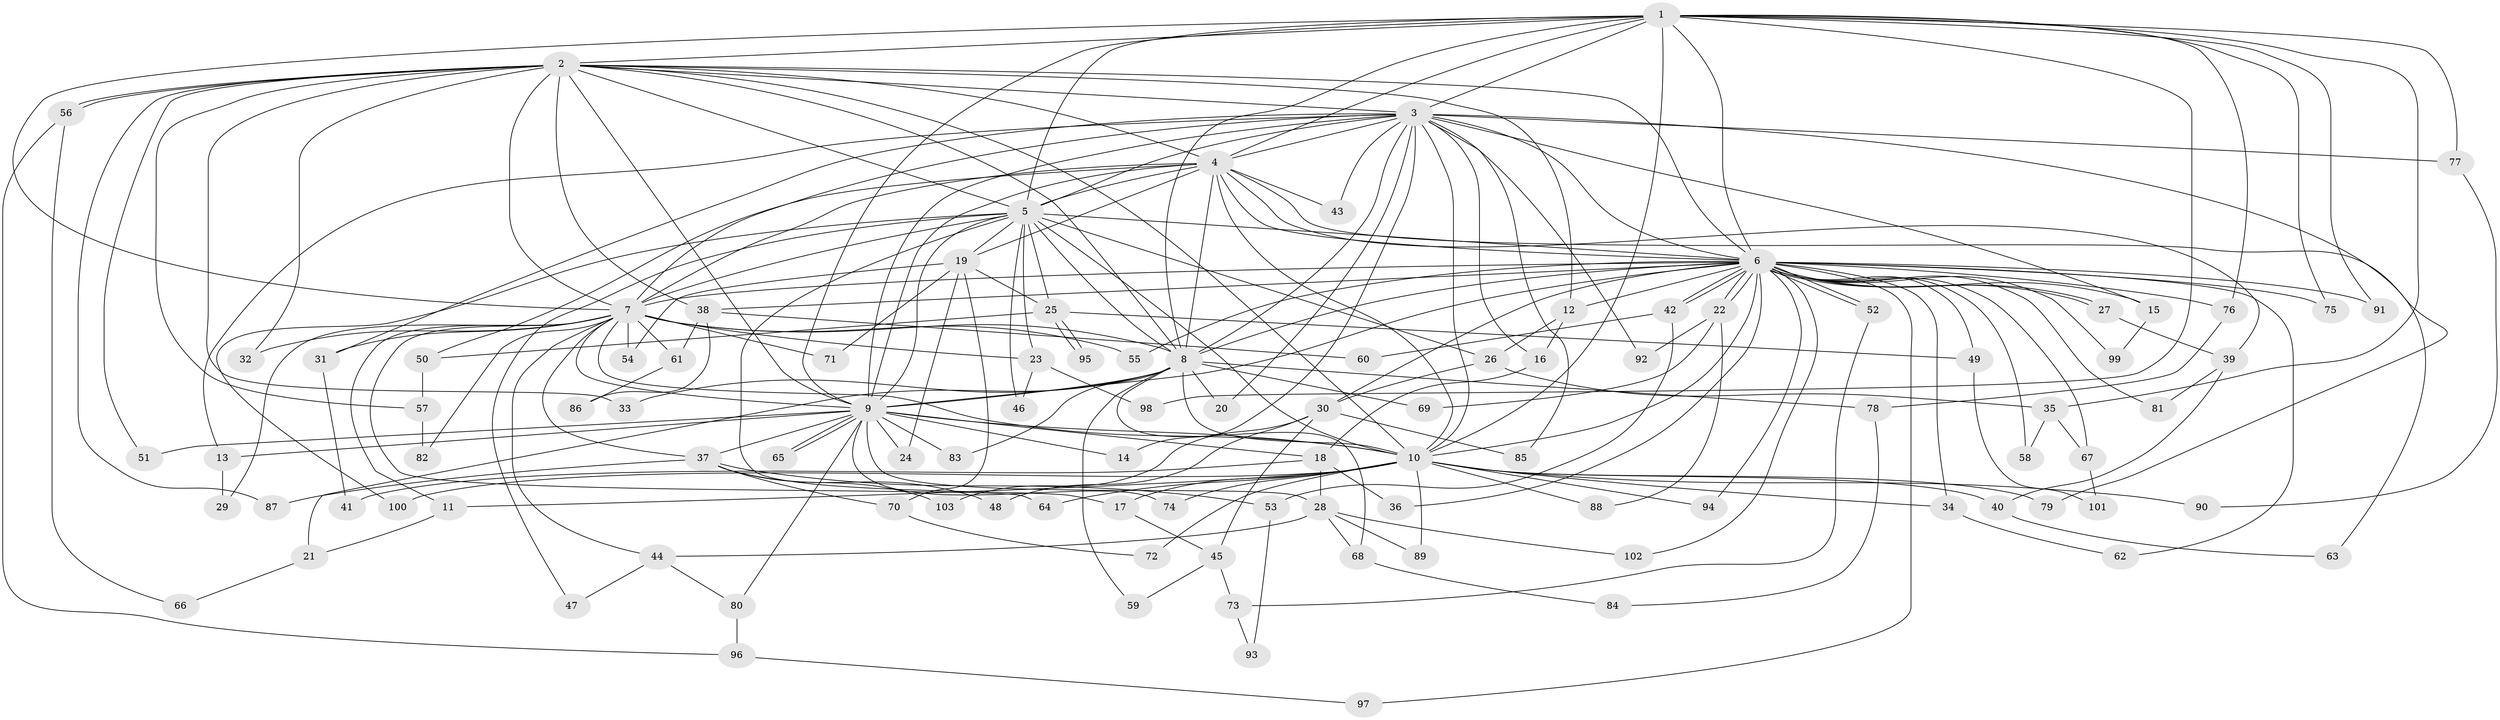 // coarse degree distribution, {13: 0.013157894736842105, 15: 0.013157894736842105, 16: 0.013157894736842105, 12: 0.013157894736842105, 20: 0.013157894736842105, 33: 0.013157894736842105, 19: 0.013157894736842105, 31: 0.013157894736842105, 3: 0.23684210526315788, 5: 0.06578947368421052, 2: 0.42105263157894735, 8: 0.013157894736842105, 4: 0.07894736842105263, 6: 0.02631578947368421, 7: 0.013157894736842105, 1: 0.039473684210526314}
// Generated by graph-tools (version 1.1) at 2025/51/02/27/25 19:51:46]
// undirected, 103 vertices, 231 edges
graph export_dot {
graph [start="1"]
  node [color=gray90,style=filled];
  1;
  2;
  3;
  4;
  5;
  6;
  7;
  8;
  9;
  10;
  11;
  12;
  13;
  14;
  15;
  16;
  17;
  18;
  19;
  20;
  21;
  22;
  23;
  24;
  25;
  26;
  27;
  28;
  29;
  30;
  31;
  32;
  33;
  34;
  35;
  36;
  37;
  38;
  39;
  40;
  41;
  42;
  43;
  44;
  45;
  46;
  47;
  48;
  49;
  50;
  51;
  52;
  53;
  54;
  55;
  56;
  57;
  58;
  59;
  60;
  61;
  62;
  63;
  64;
  65;
  66;
  67;
  68;
  69;
  70;
  71;
  72;
  73;
  74;
  75;
  76;
  77;
  78;
  79;
  80;
  81;
  82;
  83;
  84;
  85;
  86;
  87;
  88;
  89;
  90;
  91;
  92;
  93;
  94;
  95;
  96;
  97;
  98;
  99;
  100;
  101;
  102;
  103;
  1 -- 2;
  1 -- 3;
  1 -- 4;
  1 -- 5;
  1 -- 6;
  1 -- 7;
  1 -- 8;
  1 -- 9;
  1 -- 10;
  1 -- 35;
  1 -- 75;
  1 -- 76;
  1 -- 77;
  1 -- 91;
  1 -- 98;
  2 -- 3;
  2 -- 4;
  2 -- 5;
  2 -- 6;
  2 -- 7;
  2 -- 8;
  2 -- 9;
  2 -- 10;
  2 -- 12;
  2 -- 32;
  2 -- 33;
  2 -- 38;
  2 -- 51;
  2 -- 56;
  2 -- 56;
  2 -- 57;
  2 -- 87;
  3 -- 4;
  3 -- 5;
  3 -- 6;
  3 -- 7;
  3 -- 8;
  3 -- 9;
  3 -- 10;
  3 -- 13;
  3 -- 14;
  3 -- 15;
  3 -- 16;
  3 -- 20;
  3 -- 31;
  3 -- 43;
  3 -- 77;
  3 -- 79;
  3 -- 85;
  3 -- 92;
  4 -- 5;
  4 -- 6;
  4 -- 7;
  4 -- 8;
  4 -- 9;
  4 -- 10;
  4 -- 19;
  4 -- 39;
  4 -- 43;
  4 -- 50;
  4 -- 63;
  5 -- 6;
  5 -- 7;
  5 -- 8;
  5 -- 9;
  5 -- 10;
  5 -- 17;
  5 -- 19;
  5 -- 23;
  5 -- 25;
  5 -- 26;
  5 -- 46;
  5 -- 47;
  5 -- 100;
  6 -- 7;
  6 -- 8;
  6 -- 9;
  6 -- 10;
  6 -- 12;
  6 -- 15;
  6 -- 22;
  6 -- 22;
  6 -- 27;
  6 -- 27;
  6 -- 30;
  6 -- 34;
  6 -- 36;
  6 -- 38;
  6 -- 42;
  6 -- 42;
  6 -- 49;
  6 -- 52;
  6 -- 52;
  6 -- 55;
  6 -- 58;
  6 -- 62;
  6 -- 67;
  6 -- 75;
  6 -- 76;
  6 -- 81;
  6 -- 91;
  6 -- 94;
  6 -- 97;
  6 -- 99;
  6 -- 102;
  7 -- 8;
  7 -- 9;
  7 -- 10;
  7 -- 11;
  7 -- 23;
  7 -- 29;
  7 -- 31;
  7 -- 32;
  7 -- 37;
  7 -- 44;
  7 -- 54;
  7 -- 55;
  7 -- 61;
  7 -- 64;
  7 -- 71;
  7 -- 82;
  8 -- 9;
  8 -- 10;
  8 -- 20;
  8 -- 21;
  8 -- 33;
  8 -- 59;
  8 -- 68;
  8 -- 69;
  8 -- 78;
  8 -- 83;
  9 -- 10;
  9 -- 13;
  9 -- 14;
  9 -- 18;
  9 -- 24;
  9 -- 28;
  9 -- 37;
  9 -- 51;
  9 -- 65;
  9 -- 65;
  9 -- 74;
  9 -- 80;
  9 -- 83;
  10 -- 11;
  10 -- 17;
  10 -- 34;
  10 -- 40;
  10 -- 64;
  10 -- 72;
  10 -- 74;
  10 -- 79;
  10 -- 88;
  10 -- 89;
  10 -- 90;
  10 -- 94;
  10 -- 100;
  11 -- 21;
  12 -- 16;
  12 -- 26;
  13 -- 29;
  15 -- 99;
  16 -- 18;
  17 -- 45;
  18 -- 28;
  18 -- 36;
  18 -- 41;
  19 -- 24;
  19 -- 25;
  19 -- 54;
  19 -- 70;
  19 -- 71;
  21 -- 66;
  22 -- 69;
  22 -- 88;
  22 -- 92;
  23 -- 46;
  23 -- 98;
  25 -- 49;
  25 -- 50;
  25 -- 95;
  25 -- 95;
  26 -- 30;
  26 -- 35;
  27 -- 39;
  28 -- 44;
  28 -- 68;
  28 -- 89;
  28 -- 102;
  30 -- 45;
  30 -- 48;
  30 -- 85;
  30 -- 103;
  31 -- 41;
  34 -- 62;
  35 -- 58;
  35 -- 67;
  37 -- 48;
  37 -- 53;
  37 -- 70;
  37 -- 87;
  37 -- 103;
  38 -- 60;
  38 -- 61;
  38 -- 86;
  39 -- 40;
  39 -- 81;
  40 -- 63;
  42 -- 53;
  42 -- 60;
  44 -- 47;
  44 -- 80;
  45 -- 59;
  45 -- 73;
  49 -- 101;
  50 -- 57;
  52 -- 73;
  53 -- 93;
  56 -- 66;
  56 -- 96;
  57 -- 82;
  61 -- 86;
  67 -- 101;
  68 -- 84;
  70 -- 72;
  73 -- 93;
  76 -- 78;
  77 -- 90;
  78 -- 84;
  80 -- 96;
  96 -- 97;
}
